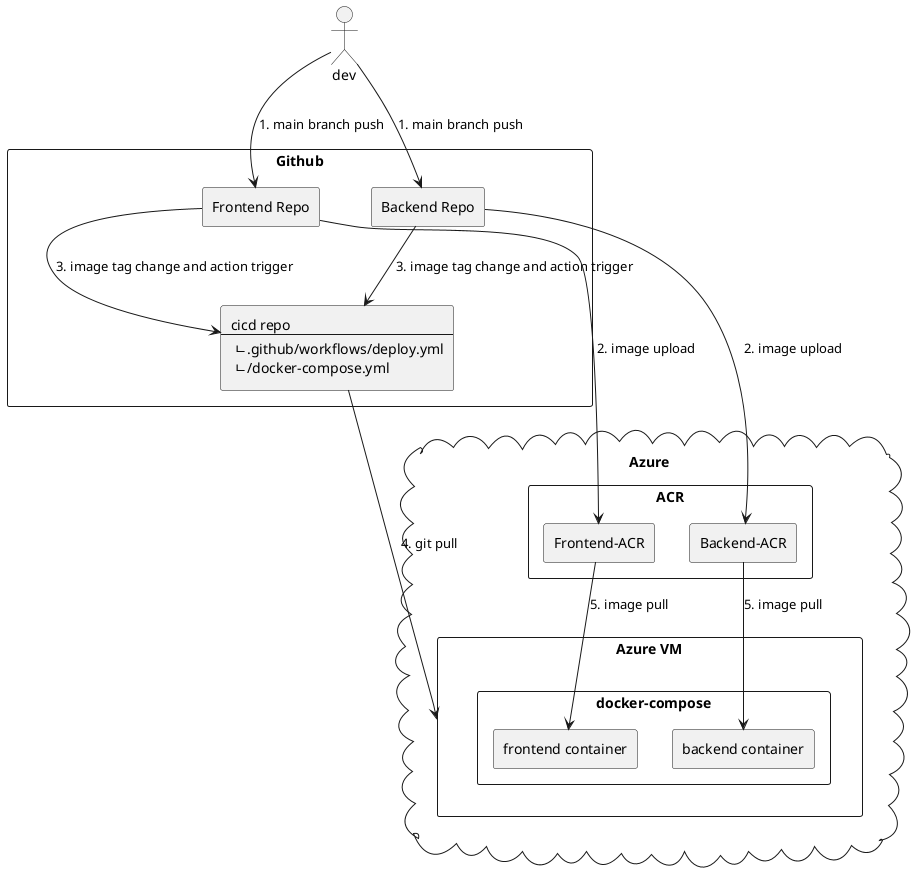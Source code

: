 @@startuml

actor dev

rectangle "Github" {
    rectangle "Frontend Repo"
    rectangle "Backend Repo"
    rectangle cicd_Repo [
        cicd repo
        ---
         ㄴ.github/workflows/deploy.yml
         ㄴ/docker-compose.yml
    ]

    "Frontend Repo" --> cicd_Repo : 3. image tag change and action trigger 
    "Backend Repo" --> cicd_Repo : 3. image tag change and action trigger
}

cloud "Azure" {
    rectangle "ACR" {
        rectangle "Frontend-ACR"
        rectangle "Backend-ACR"
    }

    rectangle "Azure VM" {
        rectangle "docker-compose" {
            rectangle "frontend container"
            rectangle "backend container"
        }
    }
}

dev --> "Frontend Repo" : 1. main branch push
dev --> "Backend Repo" : 1. main branch push

"Frontend Repo" ---> "Frontend-ACR" : 2. image upload
"Backend Repo" ---> "Backend-ACR" : 2. image upload

"cicd_Repo" --> "Azure VM" : 4. git pull

"Frontend-ACR" --> "frontend container" : 5. image pull
"Backend-ACR" --> "backend container" : 5. image pull

@@enduml